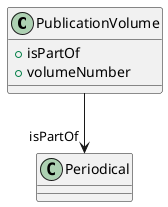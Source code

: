 @startuml
class PublicationVolume {
+isPartOf
+volumeNumber

}
PublicationVolume -d-> "isPartOf" Periodical

@enduml